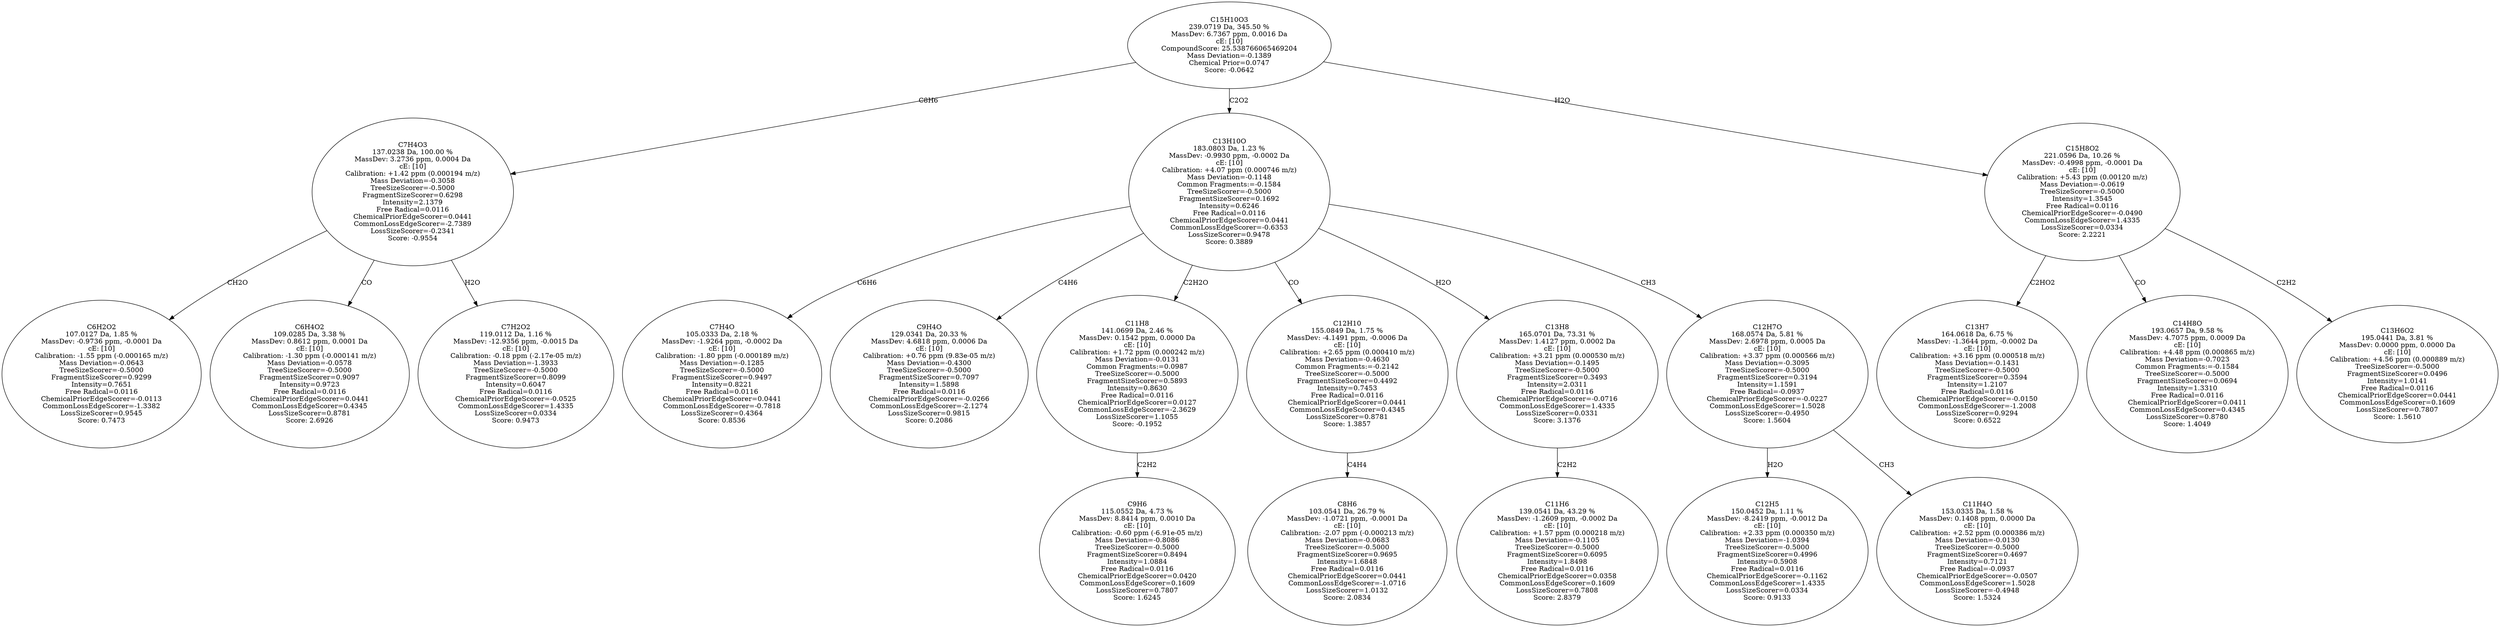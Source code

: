 strict digraph {
v1 [label="C6H2O2\n107.0127 Da, 1.85 %\nMassDev: -0.9736 ppm, -0.0001 Da\ncE: [10]\nCalibration: -1.55 ppm (-0.000165 m/z)\nMass Deviation=-0.0643\nTreeSizeScorer=-0.5000\nFragmentSizeScorer=0.9299\nIntensity=0.7651\nFree Radical=0.0116\nChemicalPriorEdgeScorer=-0.0113\nCommonLossEdgeScorer=-1.3382\nLossSizeScorer=0.9545\nScore: 0.7473"];
v2 [label="C6H4O2\n109.0285 Da, 3.38 %\nMassDev: 0.8612 ppm, 0.0001 Da\ncE: [10]\nCalibration: -1.30 ppm (-0.000141 m/z)\nMass Deviation=-0.0578\nTreeSizeScorer=-0.5000\nFragmentSizeScorer=0.9097\nIntensity=0.9723\nFree Radical=0.0116\nChemicalPriorEdgeScorer=0.0441\nCommonLossEdgeScorer=0.4345\nLossSizeScorer=0.8781\nScore: 2.6926"];
v3 [label="C7H2O2\n119.0112 Da, 1.16 %\nMassDev: -12.9356 ppm, -0.0015 Da\ncE: [10]\nCalibration: -0.18 ppm (-2.17e-05 m/z)\nMass Deviation=-1.3933\nTreeSizeScorer=-0.5000\nFragmentSizeScorer=0.8099\nIntensity=0.6047\nFree Radical=0.0116\nChemicalPriorEdgeScorer=-0.0525\nCommonLossEdgeScorer=1.4335\nLossSizeScorer=0.0334\nScore: 0.9473"];
v4 [label="C7H4O3\n137.0238 Da, 100.00 %\nMassDev: 3.2736 ppm, 0.0004 Da\ncE: [10]\nCalibration: +1.42 ppm (0.000194 m/z)\nMass Deviation=-0.3058\nTreeSizeScorer=-0.5000\nFragmentSizeScorer=0.6298\nIntensity=2.1379\nFree Radical=0.0116\nChemicalPriorEdgeScorer=0.0441\nCommonLossEdgeScorer=-2.7389\nLossSizeScorer=-0.2341\nScore: -0.9554"];
v5 [label="C7H4O\n105.0333 Da, 2.18 %\nMassDev: -1.9264 ppm, -0.0002 Da\ncE: [10]\nCalibration: -1.80 ppm (-0.000189 m/z)\nMass Deviation=-0.1285\nTreeSizeScorer=-0.5000\nFragmentSizeScorer=0.9497\nIntensity=0.8221\nFree Radical=0.0116\nChemicalPriorEdgeScorer=0.0441\nCommonLossEdgeScorer=-0.7818\nLossSizeScorer=0.4364\nScore: 0.8536"];
v6 [label="C9H4O\n129.0341 Da, 20.33 %\nMassDev: 4.6818 ppm, 0.0006 Da\ncE: [10]\nCalibration: +0.76 ppm (9.83e-05 m/z)\nMass Deviation=-0.4300\nTreeSizeScorer=-0.5000\nFragmentSizeScorer=0.7097\nIntensity=1.5898\nFree Radical=0.0116\nChemicalPriorEdgeScorer=-0.0266\nCommonLossEdgeScorer=-2.1274\nLossSizeScorer=0.9815\nScore: 0.2086"];
v7 [label="C9H6\n115.0552 Da, 4.73 %\nMassDev: 8.8414 ppm, 0.0010 Da\ncE: [10]\nCalibration: -0.60 ppm (-6.91e-05 m/z)\nMass Deviation=-0.8086\nTreeSizeScorer=-0.5000\nFragmentSizeScorer=0.8494\nIntensity=1.0884\nFree Radical=0.0116\nChemicalPriorEdgeScorer=0.0420\nCommonLossEdgeScorer=0.1609\nLossSizeScorer=0.7807\nScore: 1.6245"];
v8 [label="C11H8\n141.0699 Da, 2.46 %\nMassDev: 0.1542 ppm, 0.0000 Da\ncE: [10]\nCalibration: +1.72 ppm (0.000242 m/z)\nMass Deviation=-0.0131\nCommon Fragments:=0.0987\nTreeSizeScorer=-0.5000\nFragmentSizeScorer=0.5893\nIntensity=0.8630\nFree Radical=0.0116\nChemicalPriorEdgeScorer=0.0127\nCommonLossEdgeScorer=-2.3629\nLossSizeScorer=1.1055\nScore: -0.1952"];
v9 [label="C8H6\n103.0541 Da, 26.79 %\nMassDev: -1.0721 ppm, -0.0001 Da\ncE: [10]\nCalibration: -2.07 ppm (-0.000213 m/z)\nMass Deviation=-0.0683\nTreeSizeScorer=-0.5000\nFragmentSizeScorer=0.9695\nIntensity=1.6848\nFree Radical=0.0116\nChemicalPriorEdgeScorer=0.0441\nCommonLossEdgeScorer=-1.0716\nLossSizeScorer=1.0132\nScore: 2.0834"];
v10 [label="C12H10\n155.0849 Da, 1.75 %\nMassDev: -4.1491 ppm, -0.0006 Da\ncE: [10]\nCalibration: +2.65 ppm (0.000410 m/z)\nMass Deviation=-0.4630\nCommon Fragments:=-0.2142\nTreeSizeScorer=-0.5000\nFragmentSizeScorer=0.4492\nIntensity=0.7453\nFree Radical=0.0116\nChemicalPriorEdgeScorer=0.0441\nCommonLossEdgeScorer=0.4345\nLossSizeScorer=0.8781\nScore: 1.3857"];
v11 [label="C11H6\n139.0541 Da, 43.29 %\nMassDev: -1.2609 ppm, -0.0002 Da\ncE: [10]\nCalibration: +1.57 ppm (0.000218 m/z)\nMass Deviation=-0.1105\nTreeSizeScorer=-0.5000\nFragmentSizeScorer=0.6095\nIntensity=1.8498\nFree Radical=0.0116\nChemicalPriorEdgeScorer=0.0358\nCommonLossEdgeScorer=0.1609\nLossSizeScorer=0.7808\nScore: 2.8379"];
v12 [label="C13H8\n165.0701 Da, 73.31 %\nMassDev: 1.4127 ppm, 0.0002 Da\ncE: [10]\nCalibration: +3.21 ppm (0.000530 m/z)\nMass Deviation=-0.1495\nTreeSizeScorer=-0.5000\nFragmentSizeScorer=0.3493\nIntensity=2.0311\nFree Radical=0.0116\nChemicalPriorEdgeScorer=-0.0716\nCommonLossEdgeScorer=1.4335\nLossSizeScorer=0.0331\nScore: 3.1376"];
v13 [label="C12H5\n150.0452 Da, 1.11 %\nMassDev: -8.2419 ppm, -0.0012 Da\ncE: [10]\nCalibration: +2.33 ppm (0.000350 m/z)\nMass Deviation=-1.0394\nTreeSizeScorer=-0.5000\nFragmentSizeScorer=0.4996\nIntensity=0.5908\nFree Radical=0.0116\nChemicalPriorEdgeScorer=-0.1162\nCommonLossEdgeScorer=1.4335\nLossSizeScorer=0.0334\nScore: 0.9133"];
v14 [label="C11H4O\n153.0335 Da, 1.58 %\nMassDev: 0.1408 ppm, 0.0000 Da\ncE: [10]\nCalibration: +2.52 ppm (0.000386 m/z)\nMass Deviation=-0.0130\nTreeSizeScorer=-0.5000\nFragmentSizeScorer=0.4697\nIntensity=0.7121\nFree Radical=-0.0937\nChemicalPriorEdgeScorer=-0.0507\nCommonLossEdgeScorer=1.5028\nLossSizeScorer=-0.4948\nScore: 1.5324"];
v15 [label="C12H7O\n168.0574 Da, 5.81 %\nMassDev: 2.6978 ppm, 0.0005 Da\ncE: [10]\nCalibration: +3.37 ppm (0.000566 m/z)\nMass Deviation=-0.3095\nTreeSizeScorer=-0.5000\nFragmentSizeScorer=0.3194\nIntensity=1.1591\nFree Radical=-0.0937\nChemicalPriorEdgeScorer=-0.0227\nCommonLossEdgeScorer=1.5028\nLossSizeScorer=-0.4950\nScore: 1.5604"];
v16 [label="C13H10O\n183.0803 Da, 1.23 %\nMassDev: -0.9930 ppm, -0.0002 Da\ncE: [10]\nCalibration: +4.07 ppm (0.000746 m/z)\nMass Deviation=-0.1148\nCommon Fragments:=-0.1584\nTreeSizeScorer=-0.5000\nFragmentSizeScorer=0.1692\nIntensity=0.6246\nFree Radical=0.0116\nChemicalPriorEdgeScorer=0.0441\nCommonLossEdgeScorer=-0.6353\nLossSizeScorer=0.9478\nScore: 0.3889"];
v17 [label="C13H7\n164.0618 Da, 6.75 %\nMassDev: -1.3644 ppm, -0.0002 Da\ncE: [10]\nCalibration: +3.16 ppm (0.000518 m/z)\nMass Deviation=-0.1431\nTreeSizeScorer=-0.5000\nFragmentSizeScorer=0.3594\nIntensity=1.2107\nFree Radical=0.0116\nChemicalPriorEdgeScorer=-0.0150\nCommonLossEdgeScorer=-1.2008\nLossSizeScorer=0.9294\nScore: 0.6522"];
v18 [label="C14H8O\n193.0657 Da, 9.58 %\nMassDev: 4.7075 ppm, 0.0009 Da\ncE: [10]\nCalibration: +4.48 ppm (0.000865 m/z)\nMass Deviation=-0.7023\nCommon Fragments:=-0.1584\nTreeSizeScorer=-0.5000\nFragmentSizeScorer=0.0694\nIntensity=1.3310\nFree Radical=0.0116\nChemicalPriorEdgeScorer=0.0411\nCommonLossEdgeScorer=0.4345\nLossSizeScorer=0.8780\nScore: 1.4049"];
v19 [label="C13H6O2\n195.0441 Da, 3.81 %\nMassDev: 0.0000 ppm, 0.0000 Da\ncE: [10]\nCalibration: +4.56 ppm (0.000889 m/z)\nTreeSizeScorer=-0.5000\nFragmentSizeScorer=0.0496\nIntensity=1.0141\nFree Radical=0.0116\nChemicalPriorEdgeScorer=0.0441\nCommonLossEdgeScorer=0.1609\nLossSizeScorer=0.7807\nScore: 1.5610"];
v20 [label="C15H8O2\n221.0596 Da, 10.26 %\nMassDev: -0.4998 ppm, -0.0001 Da\ncE: [10]\nCalibration: +5.43 ppm (0.00120 m/z)\nMass Deviation=-0.0619\nTreeSizeScorer=-0.5000\nIntensity=1.3545\nFree Radical=0.0116\nChemicalPriorEdgeScorer=-0.0490\nCommonLossEdgeScorer=1.4335\nLossSizeScorer=0.0334\nScore: 2.2221"];
v21 [label="C15H10O3\n239.0719 Da, 345.50 %\nMassDev: 6.7367 ppm, 0.0016 Da\ncE: [10]\nCompoundScore: 25.538766065469204\nMass Deviation=-0.1389\nChemical Prior=0.0747\nScore: -0.0642"];
v4 -> v1 [label="CH2O"];
v4 -> v2 [label="CO"];
v4 -> v3 [label="H2O"];
v21 -> v4 [label="C8H6"];
v16 -> v5 [label="C6H6"];
v16 -> v6 [label="C4H6"];
v8 -> v7 [label="C2H2"];
v16 -> v8 [label="C2H2O"];
v10 -> v9 [label="C4H4"];
v16 -> v10 [label="CO"];
v12 -> v11 [label="C2H2"];
v16 -> v12 [label="H2O"];
v15 -> v13 [label="H2O"];
v15 -> v14 [label="CH3"];
v16 -> v15 [label="CH3"];
v21 -> v16 [label="C2O2"];
v20 -> v17 [label="C2HO2"];
v20 -> v18 [label="CO"];
v20 -> v19 [label="C2H2"];
v21 -> v20 [label="H2O"];
}